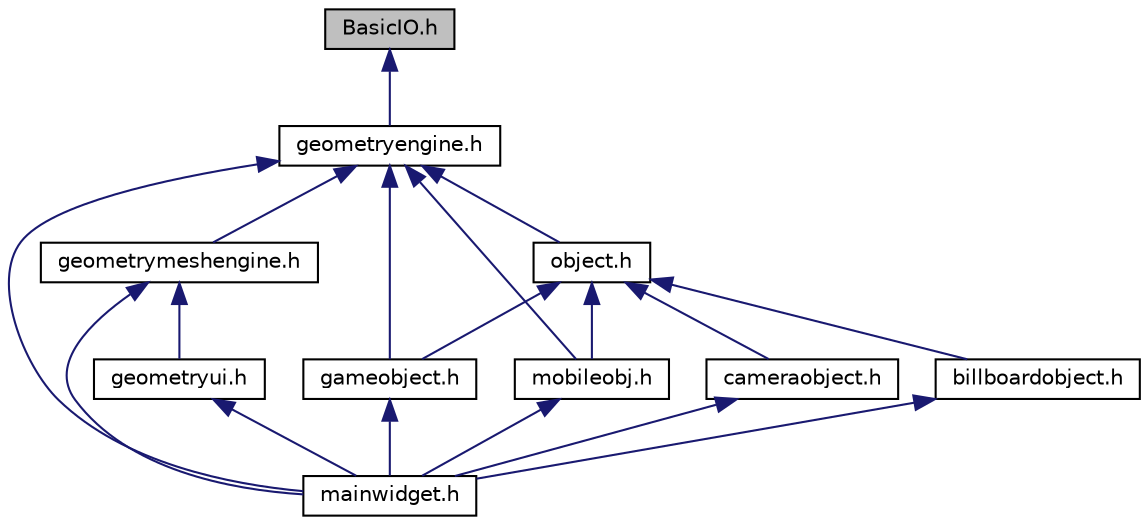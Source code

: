 digraph "BasicIO.h"
{
 // LATEX_PDF_SIZE
  edge [fontname="Helvetica",fontsize="10",labelfontname="Helvetica",labelfontsize="10"];
  node [fontname="Helvetica",fontsize="10",shape=record];
  Node1 [label="BasicIO.h",height=0.2,width=0.4,color="black", fillcolor="grey75", style="filled", fontcolor="black",tooltip="librairie fournie afin de pouvoir lire un fichier. a été modifié afin de pouvoir lire un fichiers \"of..."];
  Node1 -> Node2 [dir="back",color="midnightblue",fontsize="10",style="solid",fontname="Helvetica"];
  Node2 [label="geometryengine.h",height=0.2,width=0.4,color="black", fillcolor="white", style="filled",URL="$geometryengine_8h.html",tooltip="le fichier contient la classe GeometryEngine qui effectue toute les actions en rapport aux maillage"];
  Node2 -> Node3 [dir="back",color="midnightblue",fontsize="10",style="solid",fontname="Helvetica"];
  Node3 [label="gameobject.h",height=0.2,width=0.4,color="black", fillcolor="white", style="filled",URL="$gameobject_8h.html",tooltip="le fichier contient la classe GameObject contient les objets qui ne subisse pas la gravité,..."];
  Node3 -> Node4 [dir="back",color="midnightblue",fontsize="10",style="solid",fontname="Helvetica"];
  Node4 [label="mainwidget.h",height=0.2,width=0.4,color="black", fillcolor="white", style="filled",URL="$mainwidget_8h.html",tooltip="la classe MainWidget est la classe principale qui contiens le graphe de scène et initialise la confit..."];
  Node2 -> Node5 [dir="back",color="midnightblue",fontsize="10",style="solid",fontname="Helvetica"];
  Node5 [label="geometrymeshengine.h",height=0.2,width=0.4,color="black", fillcolor="white", style="filled",URL="$geometrymeshengine_8h.html",tooltip="le fichier contient la classe GeometryMeshEngine qui effectue toute les actions en rapport aux mailla..."];
  Node5 -> Node6 [dir="back",color="midnightblue",fontsize="10",style="solid",fontname="Helvetica"];
  Node6 [label="geometryui.h",height=0.2,width=0.4,color="black", fillcolor="white", style="filled",URL="$geometryui_8h.html",tooltip="le fichier contient la classe geometryUI gère les maillage de type BillBoard"];
  Node6 -> Node4 [dir="back",color="midnightblue",fontsize="10",style="solid",fontname="Helvetica"];
  Node5 -> Node4 [dir="back",color="midnightblue",fontsize="10",style="solid",fontname="Helvetica"];
  Node2 -> Node4 [dir="back",color="midnightblue",fontsize="10",style="solid",fontname="Helvetica"];
  Node2 -> Node7 [dir="back",color="midnightblue",fontsize="10",style="solid",fontname="Helvetica"];
  Node7 [label="mobileobj.h",height=0.2,width=0.4,color="black", fillcolor="white", style="filled",URL="$mobileobj_8h.html",tooltip="le fichier contient la classe MobileObject contient les objets subissant la gravité,..."];
  Node7 -> Node4 [dir="back",color="midnightblue",fontsize="10",style="solid",fontname="Helvetica"];
  Node2 -> Node8 [dir="back",color="midnightblue",fontsize="10",style="solid",fontname="Helvetica"];
  Node8 [label="object.h",height=0.2,width=0.4,color="black", fillcolor="white", style="filled",URL="$object_8h.html",tooltip="le fichier contient la classe Object est la classe mère et est abstraite, elle contient les comportem..."];
  Node8 -> Node9 [dir="back",color="midnightblue",fontsize="10",style="solid",fontname="Helvetica"];
  Node9 [label="billboardobject.h",height=0.2,width=0.4,color="black", fillcolor="white", style="filled",URL="$billboardobject_8h.html",tooltip="la classe BillboardObject devait etre a la base capable d'afficher des billboard, mais par manque de ..."];
  Node9 -> Node4 [dir="back",color="midnightblue",fontsize="10",style="solid",fontname="Helvetica"];
  Node8 -> Node10 [dir="back",color="midnightblue",fontsize="10",style="solid",fontname="Helvetica"];
  Node10 [label="cameraobject.h",height=0.2,width=0.4,color="black", fillcolor="white", style="filled",URL="$cameraobject_8h.html",tooltip="le fichier contient la classe CameraObject qui gère l'objet Caméra"];
  Node10 -> Node4 [dir="back",color="midnightblue",fontsize="10",style="solid",fontname="Helvetica"];
  Node8 -> Node3 [dir="back",color="midnightblue",fontsize="10",style="solid",fontname="Helvetica"];
  Node8 -> Node7 [dir="back",color="midnightblue",fontsize="10",style="solid",fontname="Helvetica"];
}
